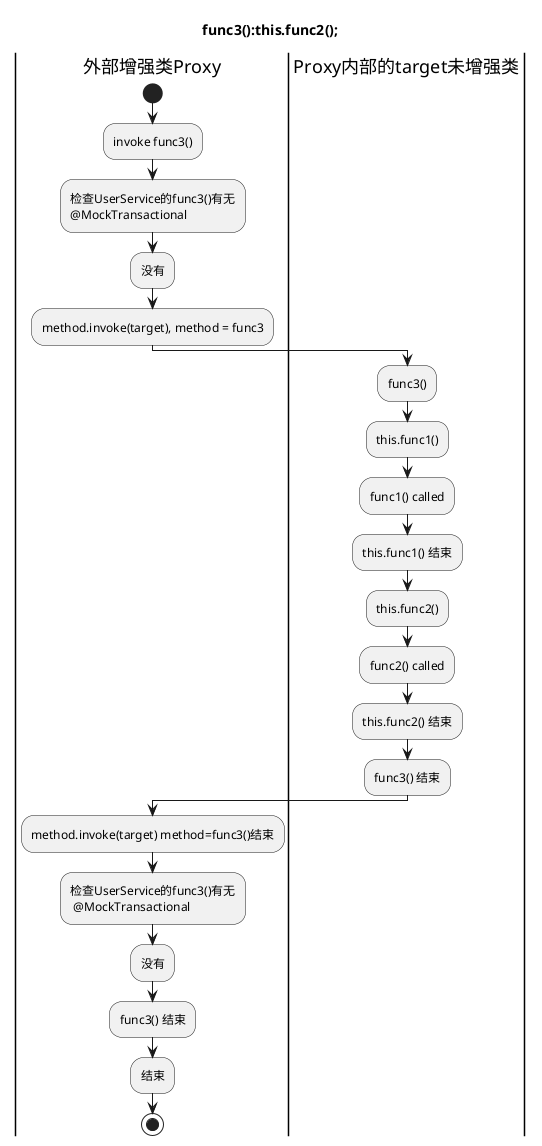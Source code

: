 @startuml id-func3
title: func3():this.func2();

|外部增强类Proxy|
    start
    :invoke func3();
:检查UserService的func3()有无\n@MockTransactional;
:没有;
    :method.invoke(target), method = func3;
|Proxy内部的target未增强类|
:func3();
:this.func1();
:func1() called;
:this.func1() 结束;

:this.func2();
:func2() called;
:this.func2() 结束;


|Proxy内部的target未增强类|

:func3() 结束;

|外部增强类Proxy|
:method.invoke(target) method=func3()结束;
:检查UserService的func3()有无\n @MockTransactional;
:没有;
:func3() 结束;
:结束;

    stop
@enduml
